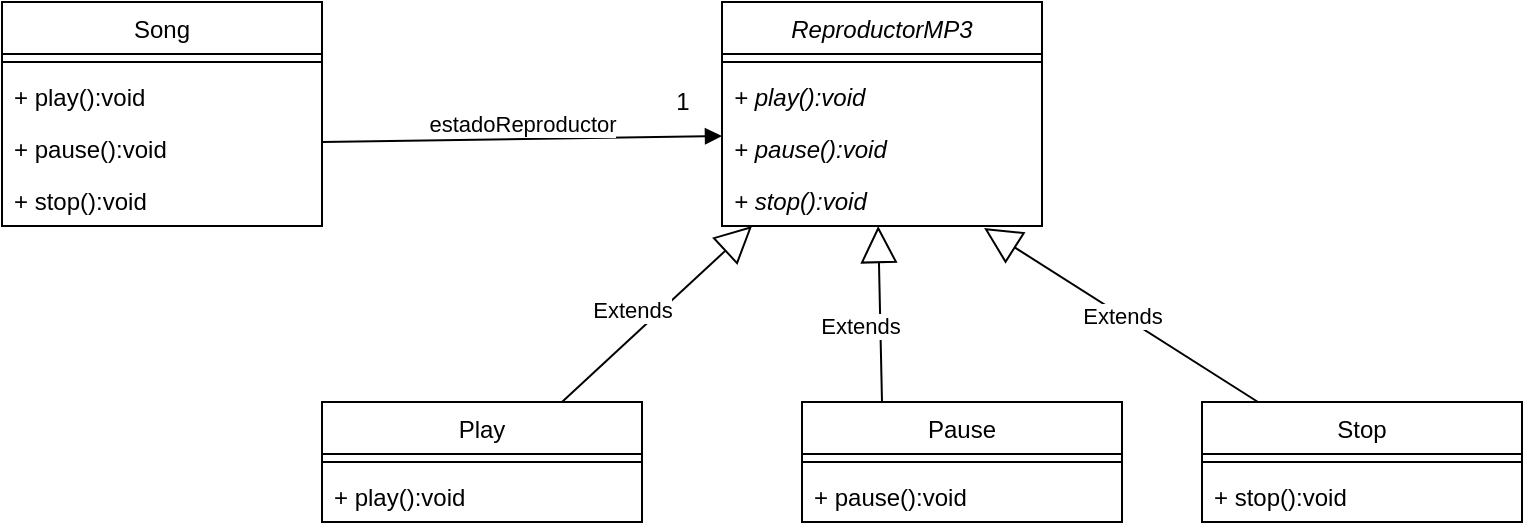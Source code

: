 <mxfile version="20.5.3" type="github">
  <diagram id="C5RBs43oDa-KdzZeNtuy" name="Page-1">
    <mxGraphModel dx="868" dy="450" grid="1" gridSize="10" guides="1" tooltips="1" connect="1" arrows="1" fold="1" page="1" pageScale="1" pageWidth="827" pageHeight="1169" math="0" shadow="0">
      <root>
        <mxCell id="WIyWlLk6GJQsqaUBKTNV-0" />
        <mxCell id="WIyWlLk6GJQsqaUBKTNV-1" parent="WIyWlLk6GJQsqaUBKTNV-0" />
        <mxCell id="vNuyNDhy-08kFgJpTrL--0" value="Song" style="swimlane;fontStyle=0;align=center;verticalAlign=top;childLayout=stackLayout;horizontal=1;startSize=26;horizontalStack=0;resizeParent=1;resizeParentMax=0;resizeLast=0;collapsible=1;marginBottom=0;" vertex="1" parent="WIyWlLk6GJQsqaUBKTNV-1">
          <mxGeometry x="40" y="120" width="160" height="112" as="geometry" />
        </mxCell>
        <mxCell id="vNuyNDhy-08kFgJpTrL--2" value="" style="line;strokeWidth=1;fillColor=none;align=left;verticalAlign=middle;spacingTop=-1;spacingLeft=3;spacingRight=3;rotatable=0;labelPosition=right;points=[];portConstraint=eastwest;strokeColor=inherit;" vertex="1" parent="vNuyNDhy-08kFgJpTrL--0">
          <mxGeometry y="26" width="160" height="8" as="geometry" />
        </mxCell>
        <mxCell id="vNuyNDhy-08kFgJpTrL--3" value="+ play():void" style="text;strokeColor=none;fillColor=none;align=left;verticalAlign=top;spacingLeft=4;spacingRight=4;overflow=hidden;rotatable=0;points=[[0,0.5],[1,0.5]];portConstraint=eastwest;" vertex="1" parent="vNuyNDhy-08kFgJpTrL--0">
          <mxGeometry y="34" width="160" height="26" as="geometry" />
        </mxCell>
        <mxCell id="vNuyNDhy-08kFgJpTrL--4" value="+ pause():void" style="text;strokeColor=none;fillColor=none;align=left;verticalAlign=top;spacingLeft=4;spacingRight=4;overflow=hidden;rotatable=0;points=[[0,0.5],[1,0.5]];portConstraint=eastwest;" vertex="1" parent="vNuyNDhy-08kFgJpTrL--0">
          <mxGeometry y="60" width="160" height="26" as="geometry" />
        </mxCell>
        <mxCell id="vNuyNDhy-08kFgJpTrL--5" value="+ stop():void" style="text;strokeColor=none;fillColor=none;align=left;verticalAlign=top;spacingLeft=4;spacingRight=4;overflow=hidden;rotatable=0;points=[[0,0.5],[1,0.5]];portConstraint=eastwest;" vertex="1" parent="vNuyNDhy-08kFgJpTrL--0">
          <mxGeometry y="86" width="160" height="26" as="geometry" />
        </mxCell>
        <mxCell id="vNuyNDhy-08kFgJpTrL--6" value="ReproductorMP3" style="swimlane;fontStyle=2;align=center;verticalAlign=top;childLayout=stackLayout;horizontal=1;startSize=26;horizontalStack=0;resizeParent=1;resizeParentMax=0;resizeLast=0;collapsible=1;marginBottom=0;" vertex="1" parent="WIyWlLk6GJQsqaUBKTNV-1">
          <mxGeometry x="400" y="120" width="160" height="112" as="geometry" />
        </mxCell>
        <mxCell id="vNuyNDhy-08kFgJpTrL--8" value="" style="line;strokeWidth=1;fillColor=none;align=left;verticalAlign=middle;spacingTop=-1;spacingLeft=3;spacingRight=3;rotatable=0;labelPosition=right;points=[];portConstraint=eastwest;strokeColor=inherit;" vertex="1" parent="vNuyNDhy-08kFgJpTrL--6">
          <mxGeometry y="26" width="160" height="8" as="geometry" />
        </mxCell>
        <mxCell id="vNuyNDhy-08kFgJpTrL--10" value="+ play():void" style="text;strokeColor=none;fillColor=none;align=left;verticalAlign=top;spacingLeft=4;spacingRight=4;overflow=hidden;rotatable=0;points=[[0,0.5],[1,0.5]];portConstraint=eastwest;fontStyle=2" vertex="1" parent="vNuyNDhy-08kFgJpTrL--6">
          <mxGeometry y="34" width="160" height="26" as="geometry" />
        </mxCell>
        <mxCell id="vNuyNDhy-08kFgJpTrL--12" value="+ pause():void" style="text;strokeColor=none;fillColor=none;align=left;verticalAlign=top;spacingLeft=4;spacingRight=4;overflow=hidden;rotatable=0;points=[[0,0.5],[1,0.5]];portConstraint=eastwest;fontStyle=2" vertex="1" parent="vNuyNDhy-08kFgJpTrL--6">
          <mxGeometry y="60" width="160" height="26" as="geometry" />
        </mxCell>
        <mxCell id="vNuyNDhy-08kFgJpTrL--13" value="+ stop():void" style="text;strokeColor=none;fillColor=none;align=left;verticalAlign=top;spacingLeft=4;spacingRight=4;overflow=hidden;rotatable=0;points=[[0,0.5],[1,0.5]];portConstraint=eastwest;fontStyle=2" vertex="1" parent="vNuyNDhy-08kFgJpTrL--6">
          <mxGeometry y="86" width="160" height="26" as="geometry" />
        </mxCell>
        <mxCell id="vNuyNDhy-08kFgJpTrL--14" value="Play" style="swimlane;fontStyle=0;align=center;verticalAlign=top;childLayout=stackLayout;horizontal=1;startSize=26;horizontalStack=0;resizeParent=1;resizeParentMax=0;resizeLast=0;collapsible=1;marginBottom=0;" vertex="1" parent="WIyWlLk6GJQsqaUBKTNV-1">
          <mxGeometry x="200" y="320" width="160" height="60" as="geometry" />
        </mxCell>
        <mxCell id="vNuyNDhy-08kFgJpTrL--16" value="" style="line;strokeWidth=1;fillColor=none;align=left;verticalAlign=middle;spacingTop=-1;spacingLeft=3;spacingRight=3;rotatable=0;labelPosition=right;points=[];portConstraint=eastwest;strokeColor=inherit;" vertex="1" parent="vNuyNDhy-08kFgJpTrL--14">
          <mxGeometry y="26" width="160" height="8" as="geometry" />
        </mxCell>
        <mxCell id="vNuyNDhy-08kFgJpTrL--18" value="+ play():void" style="text;strokeColor=none;fillColor=none;align=left;verticalAlign=top;spacingLeft=4;spacingRight=4;overflow=hidden;rotatable=0;points=[[0,0.5],[1,0.5]];portConstraint=eastwest;" vertex="1" parent="vNuyNDhy-08kFgJpTrL--14">
          <mxGeometry y="34" width="160" height="26" as="geometry" />
        </mxCell>
        <mxCell id="vNuyNDhy-08kFgJpTrL--19" value="Pause" style="swimlane;fontStyle=0;align=center;verticalAlign=top;childLayout=stackLayout;horizontal=1;startSize=26;horizontalStack=0;resizeParent=1;resizeParentMax=0;resizeLast=0;collapsible=1;marginBottom=0;" vertex="1" parent="WIyWlLk6GJQsqaUBKTNV-1">
          <mxGeometry x="440" y="320" width="160" height="60" as="geometry" />
        </mxCell>
        <mxCell id="vNuyNDhy-08kFgJpTrL--20" value="" style="line;strokeWidth=1;fillColor=none;align=left;verticalAlign=middle;spacingTop=-1;spacingLeft=3;spacingRight=3;rotatable=0;labelPosition=right;points=[];portConstraint=eastwest;strokeColor=inherit;" vertex="1" parent="vNuyNDhy-08kFgJpTrL--19">
          <mxGeometry y="26" width="160" height="8" as="geometry" />
        </mxCell>
        <mxCell id="vNuyNDhy-08kFgJpTrL--21" value="+ pause():void" style="text;strokeColor=none;fillColor=none;align=left;verticalAlign=top;spacingLeft=4;spacingRight=4;overflow=hidden;rotatable=0;points=[[0,0.5],[1,0.5]];portConstraint=eastwest;" vertex="1" parent="vNuyNDhy-08kFgJpTrL--19">
          <mxGeometry y="34" width="160" height="26" as="geometry" />
        </mxCell>
        <mxCell id="vNuyNDhy-08kFgJpTrL--22" value="Stop" style="swimlane;fontStyle=0;align=center;verticalAlign=top;childLayout=stackLayout;horizontal=1;startSize=26;horizontalStack=0;resizeParent=1;resizeParentMax=0;resizeLast=0;collapsible=1;marginBottom=0;" vertex="1" parent="WIyWlLk6GJQsqaUBKTNV-1">
          <mxGeometry x="640" y="320" width="160" height="60" as="geometry" />
        </mxCell>
        <mxCell id="vNuyNDhy-08kFgJpTrL--23" value="" style="line;strokeWidth=1;fillColor=none;align=left;verticalAlign=middle;spacingTop=-1;spacingLeft=3;spacingRight=3;rotatable=0;labelPosition=right;points=[];portConstraint=eastwest;strokeColor=inherit;" vertex="1" parent="vNuyNDhy-08kFgJpTrL--22">
          <mxGeometry y="26" width="160" height="8" as="geometry" />
        </mxCell>
        <mxCell id="vNuyNDhy-08kFgJpTrL--24" value="+ stop():void" style="text;strokeColor=none;fillColor=none;align=left;verticalAlign=top;spacingLeft=4;spacingRight=4;overflow=hidden;rotatable=0;points=[[0,0.5],[1,0.5]];portConstraint=eastwest;" vertex="1" parent="vNuyNDhy-08kFgJpTrL--22">
          <mxGeometry y="34" width="160" height="26" as="geometry" />
        </mxCell>
        <mxCell id="vNuyNDhy-08kFgJpTrL--25" value="Extends" style="endArrow=block;endSize=16;endFill=0;html=1;rounded=0;exitX=0.75;exitY=0;exitDx=0;exitDy=0;entryX=0.094;entryY=1;entryDx=0;entryDy=0;entryPerimeter=0;" edge="1" parent="WIyWlLk6GJQsqaUBKTNV-1" source="vNuyNDhy-08kFgJpTrL--14" target="vNuyNDhy-08kFgJpTrL--13">
          <mxGeometry x="-0.125" y="10" width="160" relative="1" as="geometry">
            <mxPoint x="270" y="280" as="sourcePoint" />
            <mxPoint x="430" y="280" as="targetPoint" />
            <mxPoint as="offset" />
          </mxGeometry>
        </mxCell>
        <mxCell id="vNuyNDhy-08kFgJpTrL--26" value="Extends" style="endArrow=block;endSize=16;endFill=0;html=1;rounded=0;exitX=0.25;exitY=0;exitDx=0;exitDy=0;entryX=0.488;entryY=1;entryDx=0;entryDy=0;entryPerimeter=0;" edge="1" parent="WIyWlLk6GJQsqaUBKTNV-1" source="vNuyNDhy-08kFgJpTrL--19" target="vNuyNDhy-08kFgJpTrL--13">
          <mxGeometry x="-0.125" y="10" width="160" relative="1" as="geometry">
            <mxPoint x="470" y="280" as="sourcePoint" />
            <mxPoint x="630" y="280" as="targetPoint" />
            <mxPoint as="offset" />
          </mxGeometry>
        </mxCell>
        <mxCell id="vNuyNDhy-08kFgJpTrL--27" value="Extends" style="endArrow=block;endSize=16;endFill=0;html=1;rounded=0;exitX=0.175;exitY=0;exitDx=0;exitDy=0;exitPerimeter=0;entryX=0.819;entryY=1.038;entryDx=0;entryDy=0;entryPerimeter=0;" edge="1" parent="WIyWlLk6GJQsqaUBKTNV-1" source="vNuyNDhy-08kFgJpTrL--22" target="vNuyNDhy-08kFgJpTrL--13">
          <mxGeometry width="160" relative="1" as="geometry">
            <mxPoint x="590" y="270" as="sourcePoint" />
            <mxPoint x="550" y="230" as="targetPoint" />
          </mxGeometry>
        </mxCell>
        <mxCell id="vNuyNDhy-08kFgJpTrL--28" value="estadoReproductor" style="html=1;verticalAlign=bottom;endArrow=block;rounded=0;entryX=0;entryY=0.269;entryDx=0;entryDy=0;entryPerimeter=0;" edge="1" parent="WIyWlLk6GJQsqaUBKTNV-1" target="vNuyNDhy-08kFgJpTrL--12">
          <mxGeometry x="-0.0" y="-2" width="80" relative="1" as="geometry">
            <mxPoint x="200" y="190" as="sourcePoint" />
            <mxPoint x="280" y="190" as="targetPoint" />
            <mxPoint as="offset" />
          </mxGeometry>
        </mxCell>
        <mxCell id="vNuyNDhy-08kFgJpTrL--29" value="1" style="text;html=1;align=center;verticalAlign=middle;resizable=0;points=[];autosize=1;strokeColor=none;fillColor=none;" vertex="1" parent="WIyWlLk6GJQsqaUBKTNV-1">
          <mxGeometry x="365" y="155" width="30" height="30" as="geometry" />
        </mxCell>
      </root>
    </mxGraphModel>
  </diagram>
</mxfile>

